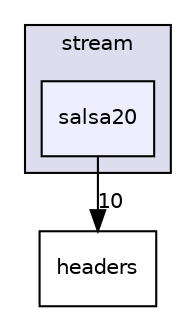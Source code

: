 digraph "M:/Office/!Doutorado/0. RepositorioSVN/HAMSTER_Prototype/branches/JINT2018/include/libtomcrypt-develop/src/stream/salsa20" {
  compound=true
  node [ fontsize="10", fontname="Helvetica"];
  edge [ labelfontsize="10", labelfontname="Helvetica"];
  subgraph clusterdir_ef87b82c7b3656d7bce4a29c5a53f73c {
    graph [ bgcolor="#ddddee", pencolor="black", label="stream" fontname="Helvetica", fontsize="10", URL="dir_ef87b82c7b3656d7bce4a29c5a53f73c.html"]
  dir_5a3946c4a8e8a007af9dbf7483e1de18 [shape=box, label="salsa20", style="filled", fillcolor="#eeeeff", pencolor="black", URL="dir_5a3946c4a8e8a007af9dbf7483e1de18.html"];
  }
  dir_a0acb8384b4122a9c7afcf2489cf4036 [shape=box label="headers" URL="dir_a0acb8384b4122a9c7afcf2489cf4036.html"];
  dir_5a3946c4a8e8a007af9dbf7483e1de18->dir_a0acb8384b4122a9c7afcf2489cf4036 [headlabel="10", labeldistance=1.5 headhref="dir_000091_000026.html"];
}
